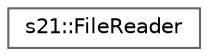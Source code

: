 digraph "Graphical Class Hierarchy"
{
 // LATEX_PDF_SIZE
  bgcolor="transparent";
  edge [fontname=Helvetica,fontsize=10,labelfontname=Helvetica,labelfontsize=10];
  node [fontname=Helvetica,fontsize=10,shape=box,height=0.2,width=0.4];
  rankdir="LR";
  Node0 [id="Node000000",label="s21::FileReader",height=0.2,width=0.4,color="grey40", fillcolor="white", style="filled",URL="$classs21_1_1FileReader.html",tooltip="Provides functionality to read and process OBJ files."];
}
